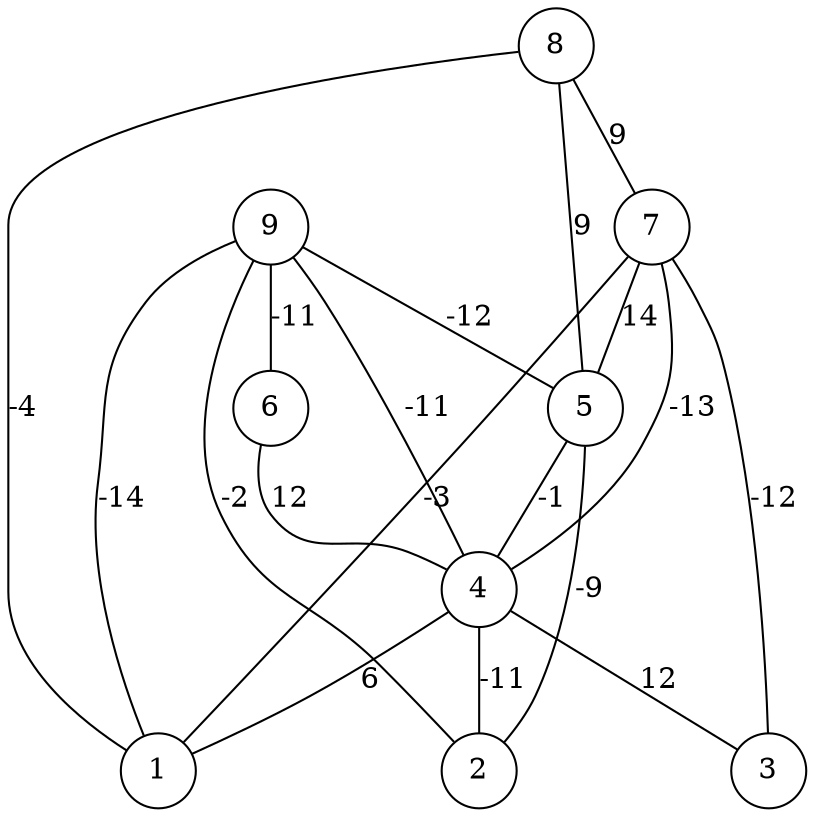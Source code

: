 graph { 
	 fontname="Helvetica,Arial,sans-serif" 
	 node [shape = circle]; 
	 9 -- 1 [label = "-14"];
	 9 -- 2 [label = "-2"];
	 9 -- 4 [label = "-11"];
	 9 -- 5 [label = "-12"];
	 9 -- 6 [label = "-11"];
	 8 -- 1 [label = "-4"];
	 8 -- 5 [label = "9"];
	 8 -- 7 [label = "9"];
	 7 -- 1 [label = "-3"];
	 7 -- 3 [label = "-12"];
	 7 -- 4 [label = "-13"];
	 7 -- 5 [label = "14"];
	 6 -- 4 [label = "12"];
	 5 -- 2 [label = "-9"];
	 5 -- 4 [label = "-1"];
	 4 -- 1 [label = "6"];
	 4 -- 2 [label = "-11"];
	 4 -- 3 [label = "12"];
	 1;
	 2;
	 3;
	 4;
	 5;
	 6;
	 7;
	 8;
	 9;
}

